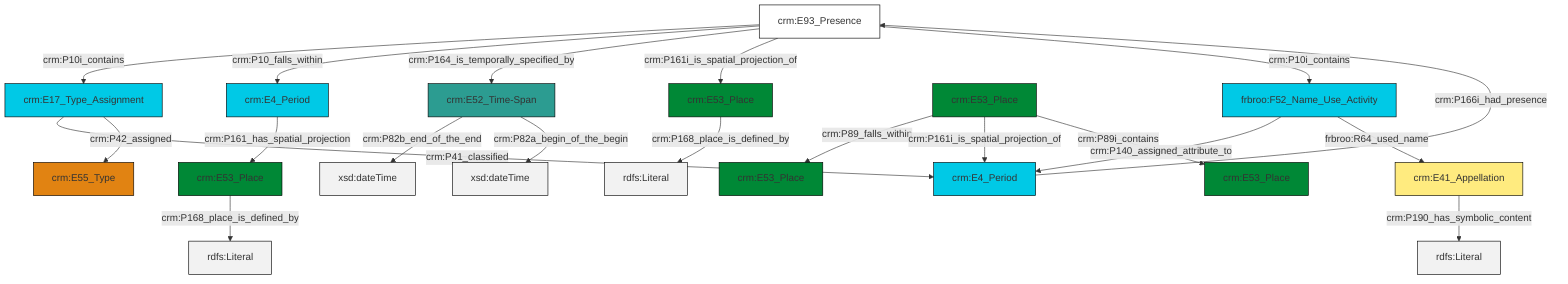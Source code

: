 graph TD
classDef Literal fill:#f2f2f2,stroke:#000000;
classDef CRM_Entity fill:#FFFFFF,stroke:#000000;
classDef Temporal_Entity fill:#00C9E6, stroke:#000000;
classDef Type fill:#E18312, stroke:#000000;
classDef Time-Span fill:#2C9C91, stroke:#000000;
classDef Appellation fill:#FFEB7F, stroke:#000000;
classDef Place fill:#008836, stroke:#000000;
classDef Persistent_Item fill:#B266B2, stroke:#000000;
classDef Conceptual_Object fill:#FFD700, stroke:#000000;
classDef Physical_Thing fill:#D2B48C, stroke:#000000;
classDef Actor fill:#f58aad, stroke:#000000;
classDef PC_Classes fill:#4ce600, stroke:#000000;
classDef Multi fill:#cccccc,stroke:#000000;

0["crm:E93_Presence"]:::CRM_Entity -->|crm:P10i_contains| 1["crm:E17_Type_Assignment"]:::Temporal_Entity
0["crm:E93_Presence"]:::CRM_Entity -->|crm:P10_falls_within| 2["crm:E4_Period"]:::Temporal_Entity
3["crm:E52_Time-Span"]:::Time-Span -->|crm:P82b_end_of_the_end| 4[xsd:dateTime]:::Literal
5["frbroo:F52_Name_Use_Activity"]:::Temporal_Entity -->|crm:P140_assigned_attribute_to| 6["crm:E4_Period"]:::Temporal_Entity
10["crm:E53_Place"]:::Place -->|crm:P89_falls_within| 11["crm:E53_Place"]:::Place
13["crm:E53_Place"]:::Place -->|crm:P168_place_is_defined_by| 14[rdfs:Literal]:::Literal
6["crm:E4_Period"]:::Temporal_Entity -->|crm:P166i_had_presence| 0["crm:E93_Presence"]:::CRM_Entity
15["crm:E53_Place"]:::Place -->|crm:P168_place_is_defined_by| 16[rdfs:Literal]:::Literal
10["crm:E53_Place"]:::Place -->|crm:P161i_is_spatial_projection_of| 6["crm:E4_Period"]:::Temporal_Entity
0["crm:E93_Presence"]:::CRM_Entity -->|crm:P164_is_temporally_specified_by| 3["crm:E52_Time-Span"]:::Time-Span
10["crm:E53_Place"]:::Place -->|crm:P89i_contains| 19["crm:E53_Place"]:::Place
1["crm:E17_Type_Assignment"]:::Temporal_Entity -->|crm:P41_classified| 6["crm:E4_Period"]:::Temporal_Entity
1["crm:E17_Type_Assignment"]:::Temporal_Entity -->|crm:P42_assigned| 7["crm:E55_Type"]:::Type
0["crm:E93_Presence"]:::CRM_Entity -->|crm:P161i_is_spatial_projection_of| 15["crm:E53_Place"]:::Place
0["crm:E93_Presence"]:::CRM_Entity -->|crm:P10i_contains| 5["frbroo:F52_Name_Use_Activity"]:::Temporal_Entity
3["crm:E52_Time-Span"]:::Time-Span -->|crm:P82a_begin_of_the_begin| 24[xsd:dateTime]:::Literal
2["crm:E4_Period"]:::Temporal_Entity -->|crm:P161_has_spatial_projection| 13["crm:E53_Place"]:::Place
5["frbroo:F52_Name_Use_Activity"]:::Temporal_Entity -->|frbroo:R64_used_name| 20["crm:E41_Appellation"]:::Appellation
20["crm:E41_Appellation"]:::Appellation -->|crm:P190_has_symbolic_content| 28[rdfs:Literal]:::Literal
